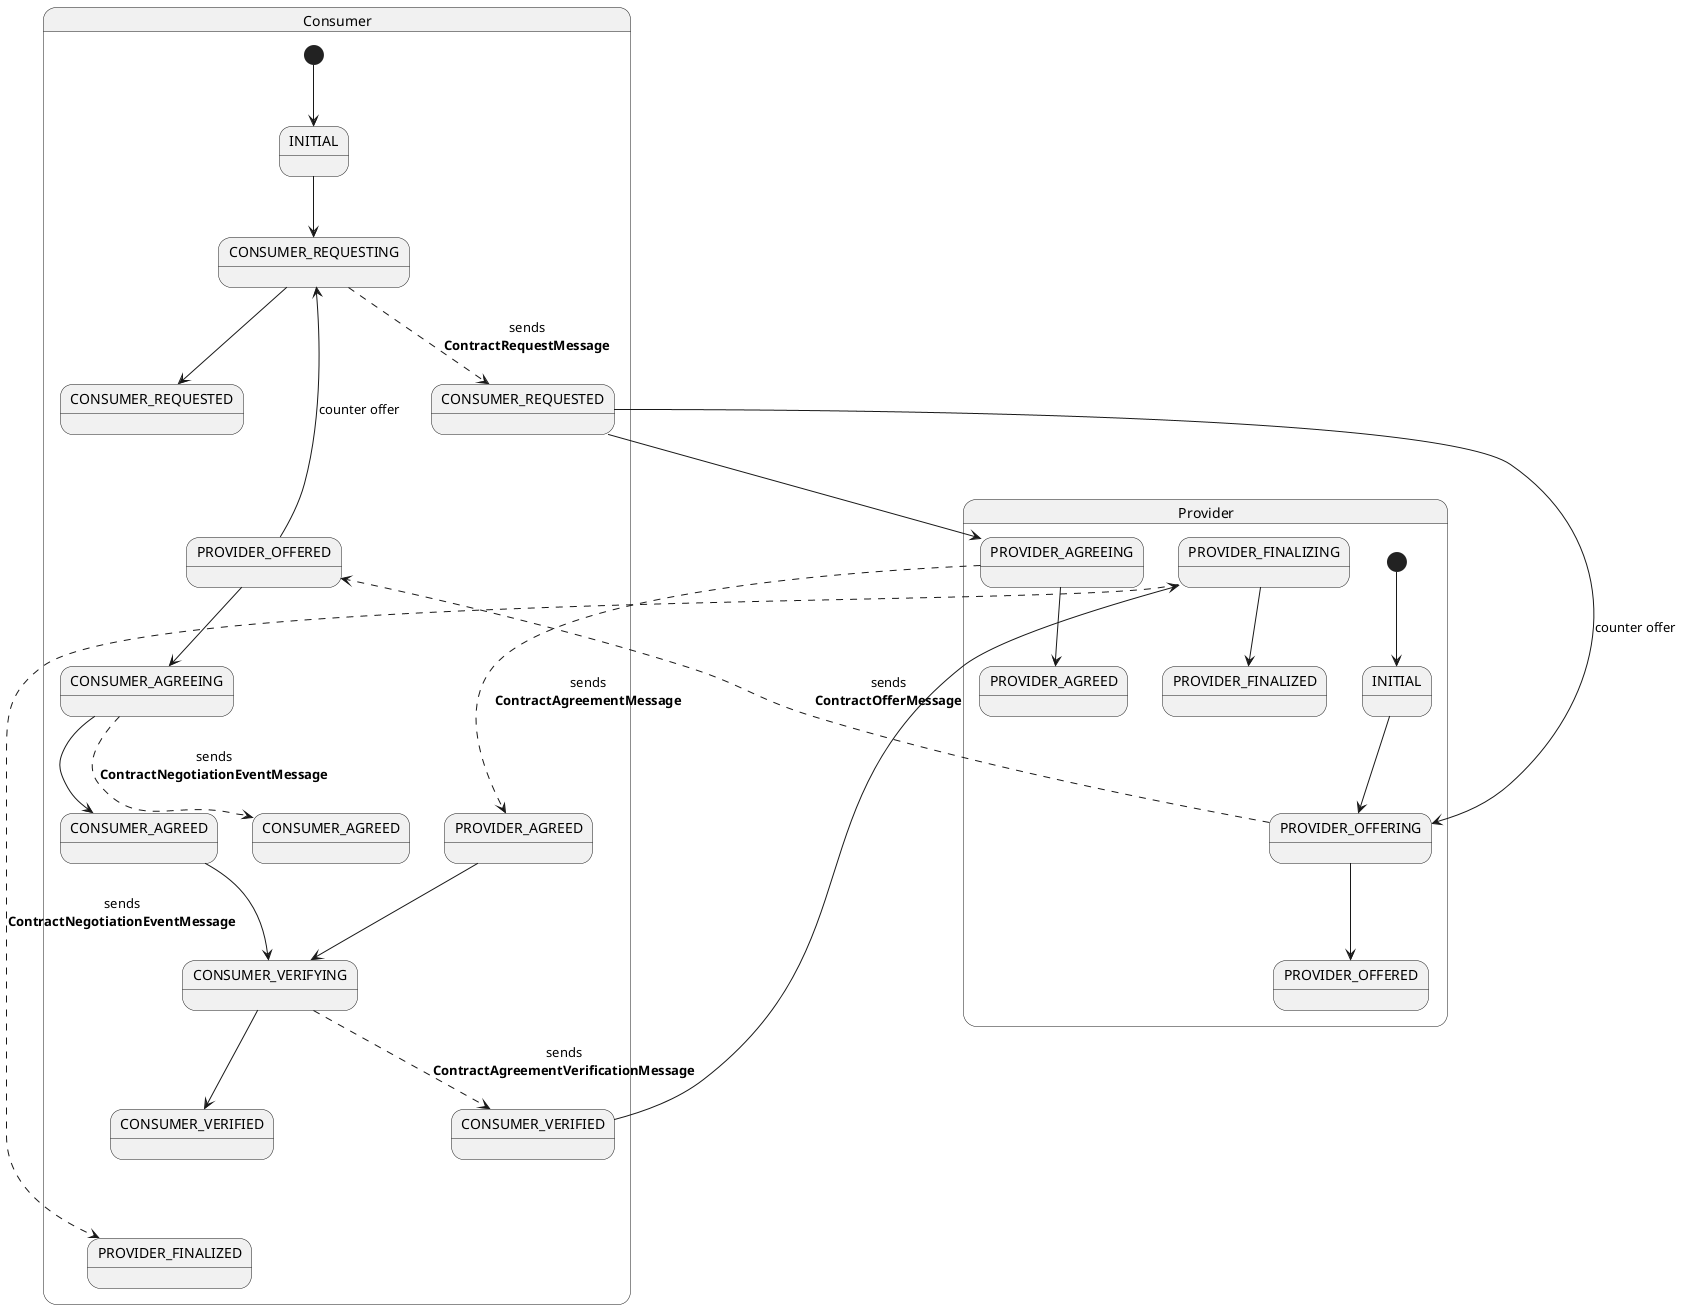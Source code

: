 '
'  Copyright (c) 2023 Bayerische Motoren Werke Aktiengesellschaft (BMW AG)
'
'  This program and the accompanying materials are made available under the
'  terms of the Apache License, Version 2.0 which is available at
'  https://www.apache.org/licenses/LICENSE-2.0
'
'  SPDX-License-Identifier: Apache-2.0
'
'  Contributors:
'       Bayerische Motoren Werke Aktiengesellschaft (BMW AG) - Initial Draft
'
'

@startuml

state Consumer {
  state "INITIAL" as INITIAL_consumer {
  }
  state "CONSUMER_REQUESTING" as CONSUMER_REQUESTING_consumer {
  }
  state "CONSUMER_REQUESTED" as CONSUMER_REQUESTED_consumer {
  }
  state "PROVIDER_OFFERED" as PROVIDER_OFFERED_consumer {
  }
  state "CONSUMER_AGREEING" as CONSUMER_AGREEING_consumer {
  }
  state "CONSUMER_AGREED" as CONSUMER_AGREED_consumer {
  }
  state "PROVIDER_AGREED" as PROVIDER_AGREED_consumer {
  }
  state "CONSUMER_VERIFYING" as CONSUMER_VERIFYING_consumer {
  }
  state "CONSUMER_VERIFIED" as CONSUMER_VERIFIED_consumer {
  }
  state "PROVIDER_FINALIZED" as PROVIDER_FINALIZED_consumer {
  }

  [*] --> INITIAL_consumer
  INITIAL_consumer --> CONSUMER_REQUESTING_consumer
  CONSUMER_REQUESTING_consumer --> CONSUMER_REQUESTED_consumer
  CONSUMER_REQUESTING_consumer -[dashed]-> CONSUMER_REQUESTED_provider : sends\n**ContractRequestMessage**

  CONSUMER_REQUESTED_consumer -[hidden]-> PROVIDER_OFFERED_consumer : used for layout

  PROVIDER_OFFERED_consumer --> CONSUMER_AGREEING_consumer
  PROVIDER_OFFERED_consumer --> CONSUMER_REQUESTING_consumer : counter offer
  CONSUMER_AGREEING_consumer --> CONSUMER_AGREED_consumer
  CONSUMER_AGREEING_consumer -[dashed]-> CONSUMER_AGREED_provider : sends\n**ContractNegotiationEventMessage**

  CONSUMER_AGREED_consumer --> CONSUMER_VERIFYING_consumer
  PROVIDER_AGREED_consumer --> CONSUMER_VERIFYING_consumer
  CONSUMER_VERIFYING_consumer --> CONSUMER_VERIFIED_consumer
  CONSUMER_VERIFYING_consumer -[dashed]-> CONSUMER_VERIFIED_provider : sends\n**ContractAgreementVerificationMessage**

  CONSUMER_VERIFIED_consumer -[hidden]-> PROVIDER_FINALIZED_consumer : used for layout
}

state Provider {
  state "INITIAL" as INITIAL_provider {
  }
  state "CONSUMER_REQUESTED" as CONSUMER_REQUESTED_provider {
  }
  state "PROVIDER_OFFERING" as PROVIDER_OFFERING_provider {
  }
  state "PROVIDER_OFFERED" as PROVIDER_OFFERED_provider {
  }
  state "PROVIDER_AGREEING" as PROVIDER_AGREEING_provider {
  }
  state "PROVIDER_AGREED" as PROVIDER_AGREED_provider {
  }
  state "CONSUMER_AGREED" as CONSUMER_AGREED_provider {
  }
  state "CONSUMER_VERIFIED" as CONSUMER_VERIFIED_provider {
  }
  state "PROVIDER_FINALIZING" as PROVIDER_FINALIZING_provider {
  }
  state "PROVIDER_FINALIZED" as PROVIDER_FINALIZED_provider {
  }

  [*] --> INITIAL_provider
  INITIAL_provider --> PROVIDER_OFFERING_provider
  PROVIDER_OFFERING_provider --> PROVIDER_OFFERED_provider
  PROVIDER_OFFERING_provider -[dashed]-> PROVIDER_OFFERED_consumer : sends\n**ContractOfferMessage**
  CONSUMER_REQUESTED_provider --> PROVIDER_AGREEING_provider
  CONSUMER_REQUESTED_provider --> PROVIDER_OFFERING_provider : counter offer
  PROVIDER_AGREEING_provider --> PROVIDER_AGREED_provider
  PROVIDER_AGREEING_provider -[dashed]-> PROVIDER_AGREED_consumer : sends\n**ContractAgreementMessage**

  PROVIDER_OFFERING_provider -[hidden]-> CONSUMER_REQUESTED_provider : used for layout
  PROVIDER_AGREEING_provider -[hidden]-> CONSUMER_AGREED_provider : used for layout
  PROVIDER_AGREED_provider -[hidden]-> CONSUMER_VERIFIED_provider : used for layout

  CONSUMER_VERIFIED_provider --> PROVIDER_FINALIZING_provider
  PROVIDER_FINALIZING_provider --> PROVIDER_FINALIZED_provider
  PROVIDER_FINALIZING_provider -[dashed]-> PROVIDER_FINALIZED_consumer : sends\n**ContractNegotiationEventMessage**

}


@enduml

